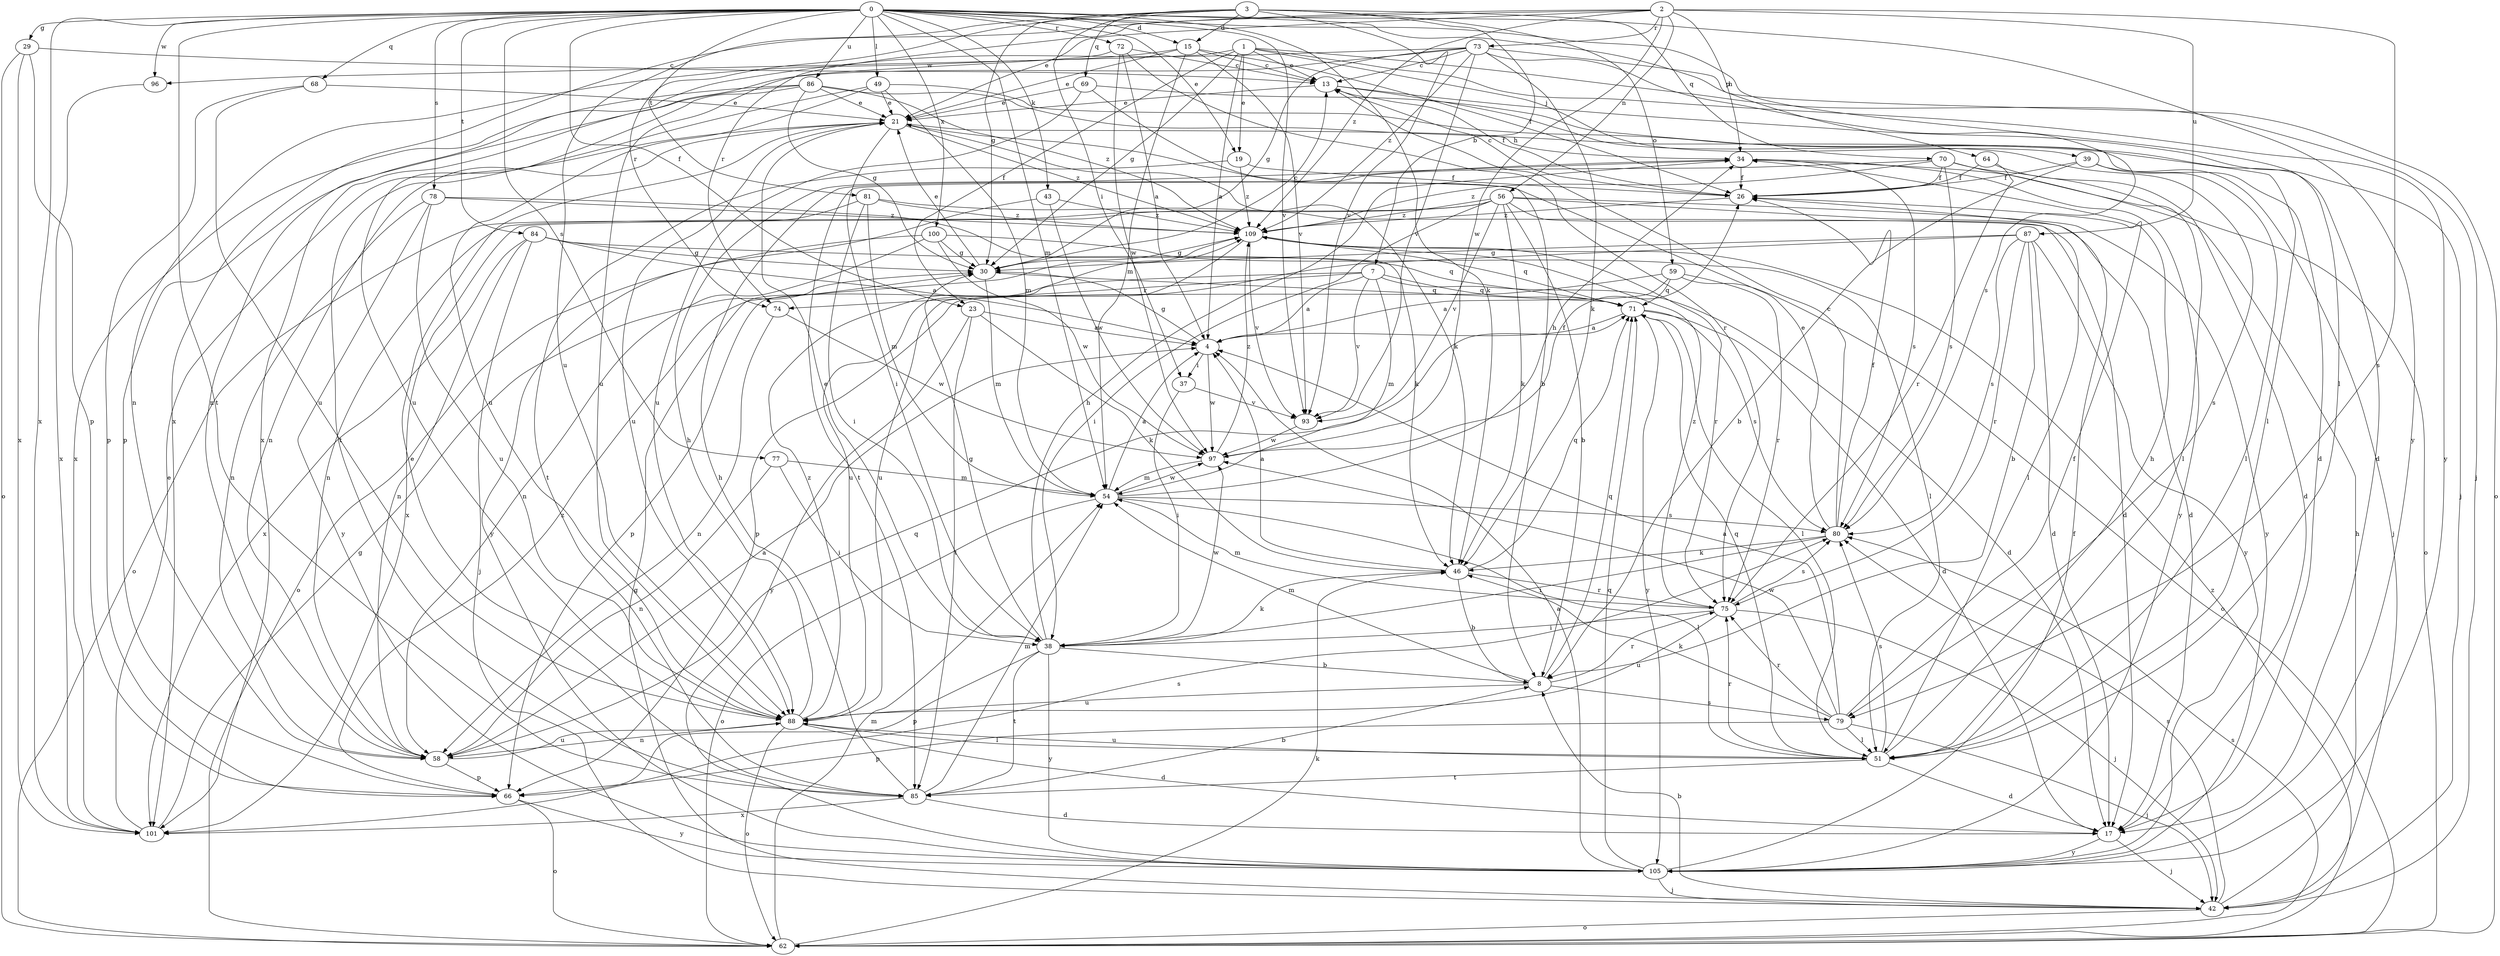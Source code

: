strict digraph  {
0;
1;
2;
3;
4;
7;
8;
13;
15;
17;
19;
21;
23;
26;
29;
30;
34;
37;
38;
39;
42;
43;
46;
49;
51;
54;
56;
58;
59;
62;
64;
66;
68;
69;
70;
71;
72;
73;
74;
75;
77;
78;
79;
80;
81;
84;
85;
86;
87;
88;
93;
96;
97;
100;
101;
105;
109;
0 -> 15  [label=d];
0 -> 19  [label=e];
0 -> 23  [label=f];
0 -> 29  [label=g];
0 -> 43  [label=k];
0 -> 46  [label=k];
0 -> 49  [label=l];
0 -> 51  [label=l];
0 -> 54  [label=m];
0 -> 64  [label=p];
0 -> 68  [label=q];
0 -> 72  [label=r];
0 -> 77  [label=s];
0 -> 78  [label=s];
0 -> 81  [label=t];
0 -> 84  [label=t];
0 -> 85  [label=t];
0 -> 86  [label=u];
0 -> 93  [label=v];
0 -> 96  [label=w];
0 -> 100  [label=x];
0 -> 101  [label=x];
0 -> 105  [label=y];
1 -> 4  [label=a];
1 -> 13  [label=c];
1 -> 19  [label=e];
1 -> 23  [label=f];
1 -> 30  [label=g];
1 -> 39  [label=j];
1 -> 42  [label=j];
1 -> 96  [label=w];
1 -> 105  [label=y];
2 -> 21  [label=e];
2 -> 34  [label=h];
2 -> 56  [label=n];
2 -> 73  [label=r];
2 -> 74  [label=r];
2 -> 79  [label=s];
2 -> 87  [label=u];
2 -> 97  [label=w];
2 -> 101  [label=x];
2 -> 109  [label=z];
3 -> 7  [label=b];
3 -> 15  [label=d];
3 -> 30  [label=g];
3 -> 37  [label=i];
3 -> 59  [label=o];
3 -> 69  [label=q];
3 -> 70  [label=q];
3 -> 74  [label=r];
3 -> 88  [label=u];
3 -> 93  [label=v];
4 -> 30  [label=g];
4 -> 37  [label=i];
4 -> 97  [label=w];
7 -> 4  [label=a];
7 -> 17  [label=d];
7 -> 54  [label=m];
7 -> 66  [label=p];
7 -> 71  [label=q];
7 -> 74  [label=r];
7 -> 93  [label=v];
8 -> 54  [label=m];
8 -> 71  [label=q];
8 -> 75  [label=r];
8 -> 79  [label=s];
8 -> 88  [label=u];
13 -> 21  [label=e];
13 -> 26  [label=f];
13 -> 42  [label=j];
13 -> 79  [label=s];
15 -> 13  [label=c];
15 -> 21  [label=e];
15 -> 26  [label=f];
15 -> 54  [label=m];
15 -> 58  [label=n];
15 -> 93  [label=v];
17 -> 42  [label=j];
17 -> 105  [label=y];
19 -> 26  [label=f];
19 -> 85  [label=t];
19 -> 109  [label=z];
21 -> 34  [label=h];
21 -> 38  [label=i];
21 -> 46  [label=k];
21 -> 58  [label=n];
21 -> 88  [label=u];
21 -> 109  [label=z];
23 -> 4  [label=a];
23 -> 46  [label=k];
23 -> 85  [label=t];
23 -> 105  [label=y];
26 -> 13  [label=c];
26 -> 109  [label=z];
29 -> 13  [label=c];
29 -> 62  [label=o];
29 -> 66  [label=p];
29 -> 101  [label=x];
30 -> 13  [label=c];
30 -> 21  [label=e];
30 -> 54  [label=m];
30 -> 71  [label=q];
34 -> 26  [label=f];
34 -> 80  [label=s];
34 -> 105  [label=y];
37 -> 38  [label=i];
37 -> 93  [label=v];
38 -> 8  [label=b];
38 -> 21  [label=e];
38 -> 30  [label=g];
38 -> 34  [label=h];
38 -> 46  [label=k];
38 -> 66  [label=p];
38 -> 85  [label=t];
38 -> 97  [label=w];
38 -> 105  [label=y];
39 -> 8  [label=b];
39 -> 26  [label=f];
39 -> 42  [label=j];
39 -> 51  [label=l];
42 -> 8  [label=b];
42 -> 30  [label=g];
42 -> 34  [label=h];
42 -> 62  [label=o];
42 -> 80  [label=s];
43 -> 97  [label=w];
43 -> 105  [label=y];
43 -> 109  [label=z];
46 -> 4  [label=a];
46 -> 8  [label=b];
46 -> 71  [label=q];
46 -> 75  [label=r];
49 -> 17  [label=d];
49 -> 21  [label=e];
49 -> 54  [label=m];
49 -> 85  [label=t];
49 -> 88  [label=u];
51 -> 17  [label=d];
51 -> 34  [label=h];
51 -> 71  [label=q];
51 -> 75  [label=r];
51 -> 80  [label=s];
51 -> 85  [label=t];
51 -> 88  [label=u];
54 -> 4  [label=a];
54 -> 34  [label=h];
54 -> 51  [label=l];
54 -> 62  [label=o];
54 -> 80  [label=s];
54 -> 97  [label=w];
56 -> 8  [label=b];
56 -> 17  [label=d];
56 -> 38  [label=i];
56 -> 46  [label=k];
56 -> 51  [label=l];
56 -> 58  [label=n];
56 -> 93  [label=v];
56 -> 101  [label=x];
56 -> 105  [label=y];
56 -> 109  [label=z];
58 -> 4  [label=a];
58 -> 66  [label=p];
58 -> 71  [label=q];
58 -> 88  [label=u];
59 -> 4  [label=a];
59 -> 62  [label=o];
59 -> 66  [label=p];
59 -> 71  [label=q];
59 -> 75  [label=r];
62 -> 46  [label=k];
62 -> 54  [label=m];
62 -> 80  [label=s];
62 -> 109  [label=z];
64 -> 17  [label=d];
64 -> 26  [label=f];
64 -> 75  [label=r];
66 -> 62  [label=o];
66 -> 105  [label=y];
66 -> 109  [label=z];
68 -> 21  [label=e];
68 -> 66  [label=p];
68 -> 88  [label=u];
69 -> 8  [label=b];
69 -> 21  [label=e];
69 -> 51  [label=l];
69 -> 88  [label=u];
70 -> 26  [label=f];
70 -> 51  [label=l];
70 -> 62  [label=o];
70 -> 80  [label=s];
70 -> 85  [label=t];
70 -> 109  [label=z];
71 -> 4  [label=a];
71 -> 17  [label=d];
71 -> 51  [label=l];
71 -> 80  [label=s];
71 -> 105  [label=y];
72 -> 4  [label=a];
72 -> 13  [label=c];
72 -> 75  [label=r];
72 -> 88  [label=u];
72 -> 97  [label=w];
73 -> 13  [label=c];
73 -> 30  [label=g];
73 -> 46  [label=k];
73 -> 58  [label=n];
73 -> 62  [label=o];
73 -> 80  [label=s];
73 -> 93  [label=v];
73 -> 101  [label=x];
73 -> 109  [label=z];
74 -> 58  [label=n];
74 -> 97  [label=w];
75 -> 38  [label=i];
75 -> 42  [label=j];
75 -> 54  [label=m];
75 -> 80  [label=s];
75 -> 88  [label=u];
75 -> 109  [label=z];
77 -> 38  [label=i];
77 -> 54  [label=m];
77 -> 58  [label=n];
78 -> 46  [label=k];
78 -> 58  [label=n];
78 -> 88  [label=u];
78 -> 105  [label=y];
78 -> 109  [label=z];
79 -> 4  [label=a];
79 -> 26  [label=f];
79 -> 42  [label=j];
79 -> 46  [label=k];
79 -> 51  [label=l];
79 -> 66  [label=p];
79 -> 75  [label=r];
79 -> 97  [label=w];
80 -> 13  [label=c];
80 -> 21  [label=e];
80 -> 26  [label=f];
80 -> 38  [label=i];
80 -> 46  [label=k];
81 -> 17  [label=d];
81 -> 38  [label=i];
81 -> 54  [label=m];
81 -> 62  [label=o];
81 -> 109  [label=z];
84 -> 4  [label=a];
84 -> 30  [label=g];
84 -> 42  [label=j];
84 -> 58  [label=n];
84 -> 71  [label=q];
84 -> 101  [label=x];
85 -> 8  [label=b];
85 -> 17  [label=d];
85 -> 21  [label=e];
85 -> 34  [label=h];
85 -> 54  [label=m];
85 -> 101  [label=x];
86 -> 17  [label=d];
86 -> 21  [label=e];
86 -> 30  [label=g];
86 -> 66  [label=p];
86 -> 88  [label=u];
86 -> 101  [label=x];
86 -> 109  [label=z];
87 -> 8  [label=b];
87 -> 17  [label=d];
87 -> 30  [label=g];
87 -> 75  [label=r];
87 -> 80  [label=s];
87 -> 88  [label=u];
87 -> 105  [label=y];
88 -> 17  [label=d];
88 -> 34  [label=h];
88 -> 51  [label=l];
88 -> 58  [label=n];
88 -> 62  [label=o];
88 -> 109  [label=z];
93 -> 97  [label=w];
96 -> 101  [label=x];
97 -> 26  [label=f];
97 -> 54  [label=m];
97 -> 109  [label=z];
100 -> 30  [label=g];
100 -> 51  [label=l];
100 -> 58  [label=n];
100 -> 62  [label=o];
100 -> 97  [label=w];
101 -> 21  [label=e];
101 -> 30  [label=g];
101 -> 80  [label=s];
105 -> 4  [label=a];
105 -> 26  [label=f];
105 -> 42  [label=j];
105 -> 71  [label=q];
109 -> 30  [label=g];
109 -> 71  [label=q];
109 -> 75  [label=r];
109 -> 88  [label=u];
109 -> 93  [label=v];
}
